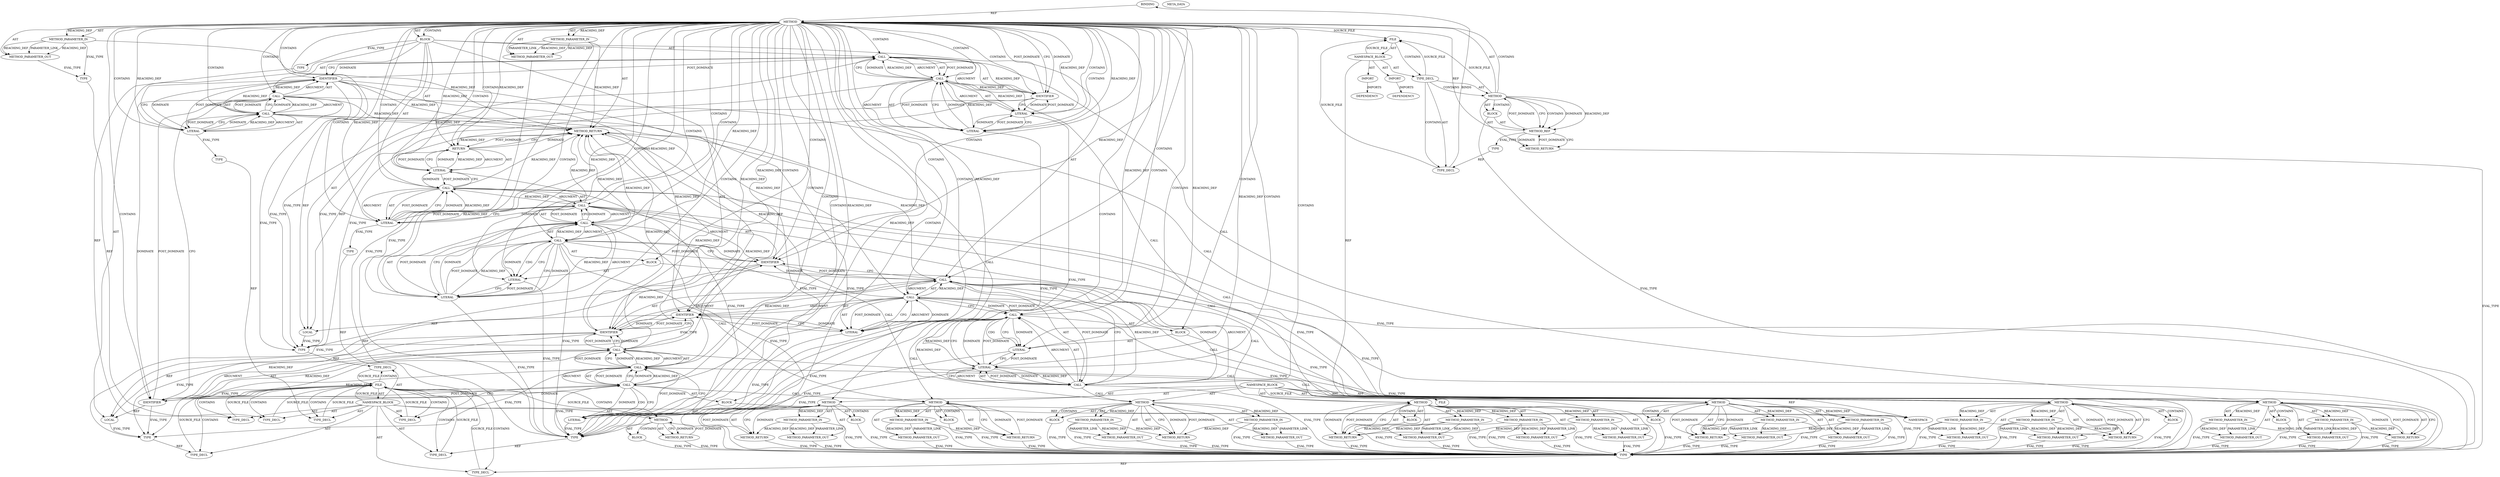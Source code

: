 digraph {
  "21474836480" [label="BINDING" METHOD_FULL_NAME="main" NAME="main" SIGNATURE="int(int,char[]*)"];
  "25769803776" [label="BLOCK" ARGUMENT_INDEX="-1" CODE="{
	const char myLongString[1][25] = {\"This is a long string...\\0\"};
	char str[MAX_SIZE];
	// Often Misused String Management:
	// Buffer overflow with strcpy function
	strncpy(str, myLongString[0], MAX_SIZE - 1);					/* FIX */
	str[MAX_SIZE - 1] = '\\0';
	return 0;
}" COLUMN_NUMBER="1" LINE_NUMBER="19" ORDER="3" TYPE_FULL_NAME="void"];
  "25769803777" [label="BLOCK" ARGUMENT_INDEX="1" CODE="<empty>" COLUMN_NUMBER="11" LINE_NUMBER="21" ORDER="1" TYPE_FULL_NAME="ANY"];
  "25769803778" [label="BLOCK" ARGUMENT_INDEX="1" CODE="<empty>" COLUMN_NUMBER="32" LINE_NUMBER="24" ORDER="1" TYPE_FULL_NAME="ANY"];
  "25769803779" [label="BLOCK" ARGUMENT_INDEX="1" CODE="<empty>" COLUMN_NUMBER="6" LINE_NUMBER="25" ORDER="1" TYPE_FULL_NAME="ANY"];
  "25769803780" [label="BLOCK" ARGUMENT_INDEX="-1" CODE="<empty>" COLUMN_NUMBER="1" LINE_NUMBER="1" ORDER="1" TYPE_FULL_NAME="ANY"];
  "25769803781" [label="BLOCK" ARGUMENT_INDEX="-1" CODE="<empty>" ORDER="1" TYPE_FULL_NAME="ANY"];
  "25769803782" [label="BLOCK" ARGUMENT_INDEX="1" CODE="<empty>" ORDER="1" TYPE_FULL_NAME="ANY"];
  "25769803783" [label="BLOCK" ARGUMENT_INDEX="1" CODE="<empty>" ORDER="1" TYPE_FULL_NAME="ANY"];
  "25769803784" [label="BLOCK" ARGUMENT_INDEX="1" CODE="<empty>" ORDER="1" TYPE_FULL_NAME="ANY"];
  "25769803785" [label="BLOCK" ARGUMENT_INDEX="1" CODE="<empty>" ORDER="1" TYPE_FULL_NAME="ANY"];
  "25769803786" [label="BLOCK" ARGUMENT_INDEX="1" CODE="<empty>" ORDER="1" TYPE_FULL_NAME="ANY"];
  "25769803787" [label="BLOCK" ARGUMENT_INDEX="1" CODE="<empty>" ORDER="1" TYPE_FULL_NAME="ANY"];
  "25769803788" [label="BLOCK" ARGUMENT_INDEX="1" CODE="<empty>" ORDER="1" TYPE_FULL_NAME="ANY"];
  "30064771072" [label="CALL" ARGUMENT_INDEX="2" CODE="myLongString[1][25] = {\"This is a long string...\\0\"}" COLUMN_NUMBER="13" DISPATCH_TYPE="STATIC_DISPATCH" LINE_NUMBER="20" METHOD_FULL_NAME="<operator>.assignment" NAME="<operator>.assignment" ORDER="2" SIGNATURE="" TYPE_FULL_NAME="char[1][25]"];
  "30064771073" [label="CALL" ARGUMENT_INDEX="2" CODE="myLongString[1][25] = {\"This is a long string...\\0\"}" COLUMN_NUMBER="13" DISPATCH_TYPE="STATIC_DISPATCH" LINE_NUMBER="20" METHOD_FULL_NAME="<operator>.alloc" NAME="<operator>.alloc" ORDER="2" SIGNATURE="" TYPE_FULL_NAME="char[1][25]"];
  "30064771074" [label="CALL" ARGUMENT_INDEX="3" CODE="myLongString[1][25] = {\"This is a long string...\\0\"}" COLUMN_NUMBER="13" DISPATCH_TYPE="STATIC_DISPATCH" LINE_NUMBER="20" METHOD_FULL_NAME="<operator>.assignment" NAME="<operator>.assignment" ORDER="3" SIGNATURE="" TYPE_FULL_NAME="char[1][25]"];
  "30064771075" [label="CALL" ARGUMENT_INDEX="2" CODE="{\"This is a long string...\\0\"}" COLUMN_NUMBER="35" DISPATCH_TYPE="STATIC_DISPATCH" LINE_NUMBER="20" METHOD_FULL_NAME="<operator>.arrayInitializer" NAME="<operator>.arrayInitializer" ORDER="2" SIGNATURE="" TYPE_FULL_NAME="ANY"];
  "30064771076" [label="CALL" ARGUMENT_INDEX="2" CODE="str[MAX_SIZE]" COLUMN_NUMBER="7" DISPATCH_TYPE="STATIC_DISPATCH" LINE_NUMBER="21" METHOD_FULL_NAME="<operator>.assignment" NAME="<operator>.assignment" ORDER="5" SIGNATURE="" TYPE_FULL_NAME="char[10]"];
  "30064771077" [label="CALL" ARGUMENT_INDEX="2" CODE="str[MAX_SIZE]" COLUMN_NUMBER="7" DISPATCH_TYPE="STATIC_DISPATCH" LINE_NUMBER="21" METHOD_FULL_NAME="<operator>.alloc" NAME="<operator>.alloc" ORDER="2" SIGNATURE="" TYPE_FULL_NAME="char[10]"];
  "30064771078" [label="CALL" ARGUMENT_INDEX="1" CODE="MAX_SIZE" COLUMN_NUMBER="11" DISPATCH_TYPE="INLINED" LINE_NUMBER="21" METHOD_FULL_NAME="misused_string_fct_@alias-good.c:16:16:MAX_SIZE:0" NAME="MAX_SIZE" ORDER="1" SIGNATURE="" TYPE_FULL_NAME="int"];
  "30064771079" [label="CALL" ARGUMENT_INDEX="-1" CODE="strncpy(str, myLongString[0], MAX_SIZE - 1)" COLUMN_NUMBER="2" DISPATCH_TYPE="STATIC_DISPATCH" LINE_NUMBER="24" METHOD_FULL_NAME="strncpy" NAME="strncpy" ORDER="6" SIGNATURE="" TYPE_FULL_NAME="ANY"];
  "30064771080" [label="CALL" ARGUMENT_INDEX="2" CODE="myLongString[0]" COLUMN_NUMBER="15" DISPATCH_TYPE="STATIC_DISPATCH" LINE_NUMBER="24" METHOD_FULL_NAME="<operator>.indirectIndexAccess" NAME="<operator>.indirectIndexAccess" ORDER="2" SIGNATURE="" TYPE_FULL_NAME="ANY"];
  "30064771081" [label="CALL" ARGUMENT_INDEX="3" CODE="MAX_SIZE - 1" COLUMN_NUMBER="32" DISPATCH_TYPE="STATIC_DISPATCH" LINE_NUMBER="24" METHOD_FULL_NAME="<operator>.subtraction" NAME="<operator>.subtraction" ORDER="3" SIGNATURE="" TYPE_FULL_NAME="ANY"];
  "30064771082" [label="CALL" ARGUMENT_INDEX="1" CODE="MAX_SIZE" COLUMN_NUMBER="32" DISPATCH_TYPE="INLINED" LINE_NUMBER="24" METHOD_FULL_NAME="misused_string_fct_@alias-good.c:16:16:MAX_SIZE:0" NAME="MAX_SIZE" ORDER="1" SIGNATURE="" TYPE_FULL_NAME="int"];
  "30064771083" [label="CALL" ARGUMENT_INDEX="-1" CODE="str[MAX_SIZE - 1] = '\\0'" COLUMN_NUMBER="2" DISPATCH_TYPE="STATIC_DISPATCH" LINE_NUMBER="25" METHOD_FULL_NAME="<operator>.assignment" NAME="<operator>.assignment" ORDER="7" SIGNATURE="" TYPE_FULL_NAME="ANY"];
  "30064771084" [label="CALL" ARGUMENT_INDEX="1" CODE="str[MAX_SIZE - 1]" COLUMN_NUMBER="2" DISPATCH_TYPE="STATIC_DISPATCH" LINE_NUMBER="25" METHOD_FULL_NAME="<operator>.indirectIndexAccess" NAME="<operator>.indirectIndexAccess" ORDER="1" SIGNATURE="" TYPE_FULL_NAME="ANY"];
  "30064771085" [label="CALL" ARGUMENT_INDEX="2" CODE="MAX_SIZE - 1" COLUMN_NUMBER="6" DISPATCH_TYPE="STATIC_DISPATCH" LINE_NUMBER="25" METHOD_FULL_NAME="<operator>.subtraction" NAME="<operator>.subtraction" ORDER="2" SIGNATURE="" TYPE_FULL_NAME="ANY"];
  "30064771086" [label="CALL" ARGUMENT_INDEX="1" CODE="MAX_SIZE" COLUMN_NUMBER="6" DISPATCH_TYPE="INLINED" LINE_NUMBER="25" METHOD_FULL_NAME="misused_string_fct_@alias-good.c:16:16:MAX_SIZE:0" NAME="MAX_SIZE" ORDER="1" SIGNATURE="" TYPE_FULL_NAME="int"];
  "51539607552" [label="DEPENDENCY" DEPENDENCY_GROUP_ID="stdlib.h" NAME="stdlib.h" VERSION="include"];
  "51539607553" [label="DEPENDENCY" DEPENDENCY_GROUP_ID="string.h" NAME="string.h" VERSION="include"];
  "60129542144" [label="FILE" CODE="<empty>" CONTENT="<empty>" NAME="misused_string_fct_@alias-good.c" ORDER="0"];
  "60129542145" [label="FILE" CODE="<empty>" CONTENT="<empty>" NAME="<includes>" ORDER="1"];
  "60129542146" [label="FILE" CODE="<empty>" CONTENT="<empty>" NAME="<unknown>" ORDER="0"];
  "68719476736" [label="IDENTIFIER" ARGUMENT_INDEX="1" CODE="myLongString" COLUMN_NUMBER="13" LINE_NUMBER="20" NAME="myLongString" ORDER="1" TYPE_FULL_NAME="char[1][25]"];
  "68719476737" [label="IDENTIFIER" ARGUMENT_INDEX="1" CODE="myLongString" COLUMN_NUMBER="13" LINE_NUMBER="20" NAME="myLongString" ORDER="1" TYPE_FULL_NAME="char[1][25]"];
  "68719476738" [label="IDENTIFIER" ARGUMENT_INDEX="1" CODE="str" COLUMN_NUMBER="7" LINE_NUMBER="21" NAME="str" ORDER="1" TYPE_FULL_NAME="char[10]"];
  "68719476739" [label="IDENTIFIER" ARGUMENT_INDEX="1" CODE="str" COLUMN_NUMBER="10" LINE_NUMBER="24" NAME="str" ORDER="1" TYPE_FULL_NAME="char[10]"];
  "68719476740" [label="IDENTIFIER" ARGUMENT_INDEX="1" CODE="myLongString" COLUMN_NUMBER="15" LINE_NUMBER="24" NAME="myLongString" ORDER="1" TYPE_FULL_NAME="char[1][25]"];
  "68719476741" [label="IDENTIFIER" ARGUMENT_INDEX="1" CODE="str" COLUMN_NUMBER="2" LINE_NUMBER="25" NAME="str" ORDER="1" TYPE_FULL_NAME="char[10]"];
  "73014444032" [label="IMPORT" CODE="#include <stdlib.h>" COLUMN_NUMBER="1" IMPORTED_AS="stdlib.h" IMPORTED_ENTITY="stdlib.h" LINE_NUMBER="13" ORDER="1"];
  "73014444033" [label="IMPORT" CODE="#include <string.h>" COLUMN_NUMBER="1" IMPORTED_AS="string.h" IMPORTED_ENTITY="string.h" LINE_NUMBER="14" ORDER="2"];
  "90194313216" [label="LITERAL" ARGUMENT_INDEX="1" CODE="1" COLUMN_NUMBER="26" LINE_NUMBER="20" ORDER="1" TYPE_FULL_NAME="int"];
  "90194313217" [label="LITERAL" ARGUMENT_INDEX="2" CODE="25" COLUMN_NUMBER="29" LINE_NUMBER="20" ORDER="2" TYPE_FULL_NAME="int"];
  "90194313218" [label="LITERAL" ARGUMENT_INDEX="1" CODE="\"This is a long string...\\0\"" COLUMN_NUMBER="36" LINE_NUMBER="20" ORDER="1" TYPE_FULL_NAME="char*"];
  "90194313219" [label="LITERAL" ARGUMENT_INDEX="1" CODE="10" COLUMN_NUMBER="11" LINE_NUMBER="21" ORDER="1" TYPE_FULL_NAME="int"];
  "90194313220" [label="LITERAL" ARGUMENT_INDEX="2" CODE="0" COLUMN_NUMBER="28" LINE_NUMBER="24" ORDER="2" TYPE_FULL_NAME="int"];
  "90194313221" [label="LITERAL" ARGUMENT_INDEX="1" CODE="10" COLUMN_NUMBER="32" LINE_NUMBER="24" ORDER="1" TYPE_FULL_NAME="int"];
  "90194313222" [label="LITERAL" ARGUMENT_INDEX="2" CODE="1" COLUMN_NUMBER="43" LINE_NUMBER="24" ORDER="2" TYPE_FULL_NAME="int"];
  "90194313223" [label="LITERAL" ARGUMENT_INDEX="1" CODE="10" COLUMN_NUMBER="6" LINE_NUMBER="25" ORDER="1" TYPE_FULL_NAME="int"];
  "90194313224" [label="LITERAL" ARGUMENT_INDEX="2" CODE="1" COLUMN_NUMBER="17" LINE_NUMBER="25" ORDER="2" TYPE_FULL_NAME="int"];
  "90194313225" [label="LITERAL" ARGUMENT_INDEX="2" CODE="'\\0'" COLUMN_NUMBER="22" LINE_NUMBER="25" ORDER="2" TYPE_FULL_NAME="char"];
  "90194313226" [label="LITERAL" ARGUMENT_INDEX="-1" CODE="0" COLUMN_NUMBER="9" LINE_NUMBER="26" ORDER="1" TYPE_FULL_NAME="int"];
  "94489280512" [label="LOCAL" CODE="const char myLongString[1][25]" COLUMN_NUMBER="13" GENERIC_SIGNATURE="<empty>" LINE_NUMBER="20" NAME="myLongString" ORDER="1" TYPE_FULL_NAME="char[1][25]"];
  "94489280513" [label="LOCAL" CODE="char str[MAX_SIZE]" COLUMN_NUMBER="7" GENERIC_SIGNATURE="<empty>" LINE_NUMBER="21" NAME="str" ORDER="4" TYPE_FULL_NAME="char[10]"];
  "107374182400" [label="META_DATA" LANGUAGE="NEWC" OVERLAYS="base;controlflow;typerel;callgraph;dataflowOss" ROOT="/tmp/tmp.FRjL4IQMMa" VERSION="0.1"];
  "111669149696" [label="METHOD" AST_PARENT_FULL_NAME="misused_string_fct_@alias-good.c:<global>" AST_PARENT_TYPE="TYPE_DECL" CODE="int main(int argc, char *argv[])
{
	const char myLongString[1][25] = {\"This is a long string...\\0\"};
	char str[MAX_SIZE];
	// Often Misused String Management:
	// Buffer overflow with strcpy function
	strncpy(str, myLongString[0], MAX_SIZE - 1);					/* FIX */
	str[MAX_SIZE - 1] = '\\0';
	return 0;
}" COLUMN_NUMBER="1" COLUMN_NUMBER_END="10" FILENAME="misused_string_fct_@alias-good.c" FULL_NAME="main" GENERIC_SIGNATURE="<empty>" IS_EXTERNAL="false" LINE_NUMBER="18" LINE_NUMBER_END="27" NAME="main" ORDER="1" SIGNATURE="int(int,char[]*)"];
  "111669149697" [label="METHOD" AST_PARENT_FULL_NAME="misused_string_fct_@alias-good.c:<global>" AST_PARENT_TYPE="TYPE_DECL" CODE="<global>" COLUMN_NUMBER="1" COLUMN_NUMBER_END="10" FILENAME="misused_string_fct_@alias-good.c" FULL_NAME="misused_string_fct_@alias-good.c:<global>" GENERIC_SIGNATURE="<empty>" IS_EXTERNAL="false" LINE_NUMBER="1" LINE_NUMBER_END="27" NAME="<global>" ORDER="1" SIGNATURE=""];
  "111669149698" [label="METHOD" AST_PARENT_FULL_NAME="<includes>:<global>" AST_PARENT_TYPE="NAMESPACE_BLOCK" CODE="<global>" FILENAME="<includes>" FULL_NAME="<includes>:<global>" GENERIC_SIGNATURE="<empty>" IS_EXTERNAL="false" LINE_NUMBER="1" NAME="<global>" ORDER="1" SIGNATURE=""];
  "111669149699" [label="METHOD" AST_PARENT_FULL_NAME="<global>" AST_PARENT_TYPE="NAMESPACE_BLOCK" CODE="<empty>" FILENAME="<empty>" FULL_NAME="<operator>.assignment" GENERIC_SIGNATURE="<empty>" IS_EXTERNAL="true" NAME="<operator>.assignment" ORDER="0" SIGNATURE=""];
  "111669149700" [label="METHOD" AST_PARENT_FULL_NAME="<global>" AST_PARENT_TYPE="NAMESPACE_BLOCK" CODE="<empty>" FILENAME="<empty>" FULL_NAME="<operator>.alloc" GENERIC_SIGNATURE="<empty>" IS_EXTERNAL="true" NAME="<operator>.alloc" ORDER="0" SIGNATURE=""];
  "111669149701" [label="METHOD" AST_PARENT_FULL_NAME="<global>" AST_PARENT_TYPE="NAMESPACE_BLOCK" CODE="<empty>" FILENAME="<empty>" FULL_NAME="<operator>.arrayInitializer" GENERIC_SIGNATURE="<empty>" IS_EXTERNAL="true" NAME="<operator>.arrayInitializer" ORDER="0" SIGNATURE=""];
  "111669149702" [label="METHOD" AST_PARENT_FULL_NAME="<global>" AST_PARENT_TYPE="NAMESPACE_BLOCK" CODE="<empty>" FILENAME="misused_string_fct_@alias-good.c" FULL_NAME="misused_string_fct_@alias-good.c:16:16:MAX_SIZE:0" GENERIC_SIGNATURE="<empty>" IS_EXTERNAL="true" LINE_NUMBER="16" LINE_NUMBER_END="16" NAME="MAX_SIZE" ORDER="0" SIGNATURE=""];
  "111669149703" [label="METHOD" AST_PARENT_FULL_NAME="<global>" AST_PARENT_TYPE="NAMESPACE_BLOCK" CODE="<empty>" FILENAME="<empty>" FULL_NAME="strncpy" GENERIC_SIGNATURE="<empty>" IS_EXTERNAL="true" NAME="strncpy" ORDER="0" SIGNATURE=""];
  "111669149704" [label="METHOD" AST_PARENT_FULL_NAME="<global>" AST_PARENT_TYPE="NAMESPACE_BLOCK" CODE="<empty>" FILENAME="<empty>" FULL_NAME="<operator>.indirectIndexAccess" GENERIC_SIGNATURE="<empty>" IS_EXTERNAL="true" NAME="<operator>.indirectIndexAccess" ORDER="0" SIGNATURE=""];
  "111669149705" [label="METHOD" AST_PARENT_FULL_NAME="<global>" AST_PARENT_TYPE="NAMESPACE_BLOCK" CODE="<empty>" FILENAME="<empty>" FULL_NAME="<operator>.subtraction" GENERIC_SIGNATURE="<empty>" IS_EXTERNAL="true" NAME="<operator>.subtraction" ORDER="0" SIGNATURE=""];
  "115964116992" [label="METHOD_PARAMETER_IN" CODE="int argc" COLUMN_NUMBER="10" EVALUATION_STRATEGY="BY_VALUE" INDEX="1" IS_VARIADIC="false" LINE_NUMBER="18" NAME="argc" ORDER="1" TYPE_FULL_NAME="int"];
  "115964116993" [label="METHOD_PARAMETER_IN" CODE="char *argv[]" COLUMN_NUMBER="20" EVALUATION_STRATEGY="BY_VALUE" INDEX="2" IS_VARIADIC="false" LINE_NUMBER="18" NAME="argv" ORDER="2" TYPE_FULL_NAME="char[]*"];
  "115964116994" [label="METHOD_PARAMETER_IN" CODE="p1" EVALUATION_STRATEGY="BY_VALUE" INDEX="1" IS_VARIADIC="false" NAME="p1" ORDER="1" TYPE_FULL_NAME="ANY"];
  "115964116995" [label="METHOD_PARAMETER_IN" CODE="p2" EVALUATION_STRATEGY="BY_VALUE" INDEX="2" IS_VARIADIC="false" NAME="p2" ORDER="2" TYPE_FULL_NAME="ANY"];
  "115964116996" [label="METHOD_PARAMETER_IN" CODE="p1" EVALUATION_STRATEGY="BY_VALUE" INDEX="1" IS_VARIADIC="false" NAME="p1" ORDER="1" TYPE_FULL_NAME="ANY"];
  "115964116997" [label="METHOD_PARAMETER_IN" CODE="p2" EVALUATION_STRATEGY="BY_VALUE" INDEX="2" IS_VARIADIC="false" NAME="p2" ORDER="2" TYPE_FULL_NAME="ANY"];
  "115964116998" [label="METHOD_PARAMETER_IN" CODE="p1" EVALUATION_STRATEGY="BY_VALUE" INDEX="1" IS_VARIADIC="false" NAME="p1" ORDER="1" TYPE_FULL_NAME="ANY"];
  "115964116999" [label="METHOD_PARAMETER_IN" CODE="p0" EVALUATION_STRATEGY="BY_VALUE" INDEX="0" IS_VARIADIC="false" NAME="p0" ORDER="0" TYPE_FULL_NAME="ANY"];
  "115964117000" [label="METHOD_PARAMETER_IN" CODE="p1" EVALUATION_STRATEGY="BY_VALUE" INDEX="1" IS_VARIADIC="false" NAME="p1" ORDER="1" TYPE_FULL_NAME="ANY"];
  "115964117001" [label="METHOD_PARAMETER_IN" CODE="p2" EVALUATION_STRATEGY="BY_VALUE" INDEX="2" IS_VARIADIC="false" NAME="p2" ORDER="2" TYPE_FULL_NAME="ANY"];
  "115964117002" [label="METHOD_PARAMETER_IN" CODE="p3" EVALUATION_STRATEGY="BY_VALUE" INDEX="3" IS_VARIADIC="false" NAME="p3" ORDER="3" TYPE_FULL_NAME="ANY"];
  "115964117003" [label="METHOD_PARAMETER_IN" CODE="p1" EVALUATION_STRATEGY="BY_VALUE" INDEX="1" IS_VARIADIC="false" NAME="p1" ORDER="1" TYPE_FULL_NAME="ANY"];
  "115964117004" [label="METHOD_PARAMETER_IN" CODE="p2" EVALUATION_STRATEGY="BY_VALUE" INDEX="2" IS_VARIADIC="false" NAME="p2" ORDER="2" TYPE_FULL_NAME="ANY"];
  "115964117005" [label="METHOD_PARAMETER_IN" CODE="p1" EVALUATION_STRATEGY="BY_VALUE" INDEX="1" IS_VARIADIC="false" NAME="p1" ORDER="1" TYPE_FULL_NAME="ANY"];
  "115964117006" [label="METHOD_PARAMETER_IN" CODE="p2" EVALUATION_STRATEGY="BY_VALUE" INDEX="2" IS_VARIADIC="false" NAME="p2" ORDER="2" TYPE_FULL_NAME="ANY"];
  "120259084288" [label="METHOD_PARAMETER_OUT" CODE="int argc" COLUMN_NUMBER="10" EVALUATION_STRATEGY="BY_VALUE" INDEX="1" IS_VARIADIC="false" LINE_NUMBER="18" NAME="argc" ORDER="1" TYPE_FULL_NAME="int"];
  "120259084289" [label="METHOD_PARAMETER_OUT" CODE="char *argv[]" COLUMN_NUMBER="20" EVALUATION_STRATEGY="BY_VALUE" INDEX="2" IS_VARIADIC="false" LINE_NUMBER="18" NAME="argv" ORDER="2" TYPE_FULL_NAME="char[]*"];
  "120259084290" [label="METHOD_PARAMETER_OUT" CODE="p1" EVALUATION_STRATEGY="BY_VALUE" INDEX="1" IS_VARIADIC="false" NAME="p1" ORDER="1" TYPE_FULL_NAME="ANY"];
  "120259084291" [label="METHOD_PARAMETER_OUT" CODE="p2" EVALUATION_STRATEGY="BY_VALUE" INDEX="2" IS_VARIADIC="false" NAME="p2" ORDER="2" TYPE_FULL_NAME="ANY"];
  "120259084292" [label="METHOD_PARAMETER_OUT" CODE="p1" EVALUATION_STRATEGY="BY_VALUE" INDEX="1" IS_VARIADIC="false" NAME="p1" ORDER="1" TYPE_FULL_NAME="ANY"];
  "120259084293" [label="METHOD_PARAMETER_OUT" CODE="p2" EVALUATION_STRATEGY="BY_VALUE" INDEX="2" IS_VARIADIC="false" NAME="p2" ORDER="2" TYPE_FULL_NAME="ANY"];
  "120259084294" [label="METHOD_PARAMETER_OUT" CODE="p1" EVALUATION_STRATEGY="BY_VALUE" INDEX="1" IS_VARIADIC="false" NAME="p1" ORDER="1" TYPE_FULL_NAME="ANY"];
  "120259084295" [label="METHOD_PARAMETER_OUT" CODE="p0" EVALUATION_STRATEGY="BY_VALUE" INDEX="0" IS_VARIADIC="false" NAME="p0" ORDER="0" TYPE_FULL_NAME="ANY"];
  "120259084296" [label="METHOD_PARAMETER_OUT" CODE="p1" EVALUATION_STRATEGY="BY_VALUE" INDEX="1" IS_VARIADIC="false" NAME="p1" ORDER="1" TYPE_FULL_NAME="ANY"];
  "120259084297" [label="METHOD_PARAMETER_OUT" CODE="p2" EVALUATION_STRATEGY="BY_VALUE" INDEX="2" IS_VARIADIC="false" NAME="p2" ORDER="2" TYPE_FULL_NAME="ANY"];
  "120259084298" [label="METHOD_PARAMETER_OUT" CODE="p3" EVALUATION_STRATEGY="BY_VALUE" INDEX="3" IS_VARIADIC="false" NAME="p3" ORDER="3" TYPE_FULL_NAME="ANY"];
  "120259084299" [label="METHOD_PARAMETER_OUT" CODE="p1" EVALUATION_STRATEGY="BY_VALUE" INDEX="1" IS_VARIADIC="false" NAME="p1" ORDER="1" TYPE_FULL_NAME="ANY"];
  "120259084300" [label="METHOD_PARAMETER_OUT" CODE="p2" EVALUATION_STRATEGY="BY_VALUE" INDEX="2" IS_VARIADIC="false" NAME="p2" ORDER="2" TYPE_FULL_NAME="ANY"];
  "120259084301" [label="METHOD_PARAMETER_OUT" CODE="p1" EVALUATION_STRATEGY="BY_VALUE" INDEX="1" IS_VARIADIC="false" NAME="p1" ORDER="1" TYPE_FULL_NAME="ANY"];
  "120259084302" [label="METHOD_PARAMETER_OUT" CODE="p2" EVALUATION_STRATEGY="BY_VALUE" INDEX="2" IS_VARIADIC="false" NAME="p2" ORDER="2" TYPE_FULL_NAME="ANY"];
  "124554051584" [label="METHOD_REF" ARGUMENT_INDEX="1" CODE="main" COLUMN_NUMBER="1" LINE_NUMBER="18" METHOD_FULL_NAME="main" ORDER="1" TYPE_FULL_NAME="main"];
  "128849018880" [label="METHOD_RETURN" CODE="RET" COLUMN_NUMBER="1" EVALUATION_STRATEGY="BY_VALUE" LINE_NUMBER="18" ORDER="4" TYPE_FULL_NAME="int"];
  "128849018881" [label="METHOD_RETURN" CODE="RET" COLUMN_NUMBER="1" EVALUATION_STRATEGY="BY_VALUE" LINE_NUMBER="1" ORDER="2" TYPE_FULL_NAME="ANY"];
  "128849018882" [label="METHOD_RETURN" CODE="RET" EVALUATION_STRATEGY="BY_VALUE" LINE_NUMBER="1" ORDER="2" TYPE_FULL_NAME="ANY"];
  "128849018883" [label="METHOD_RETURN" CODE="RET" EVALUATION_STRATEGY="BY_VALUE" ORDER="2" TYPE_FULL_NAME="ANY"];
  "128849018884" [label="METHOD_RETURN" CODE="RET" EVALUATION_STRATEGY="BY_VALUE" ORDER="2" TYPE_FULL_NAME="ANY"];
  "128849018885" [label="METHOD_RETURN" CODE="RET" EVALUATION_STRATEGY="BY_VALUE" ORDER="2" TYPE_FULL_NAME="ANY"];
  "128849018886" [label="METHOD_RETURN" CODE="RET" EVALUATION_STRATEGY="BY_VALUE" ORDER="2" TYPE_FULL_NAME="ANY"];
  "128849018887" [label="METHOD_RETURN" CODE="RET" EVALUATION_STRATEGY="BY_VALUE" ORDER="2" TYPE_FULL_NAME="ANY"];
  "128849018888" [label="METHOD_RETURN" CODE="RET" EVALUATION_STRATEGY="BY_VALUE" ORDER="2" TYPE_FULL_NAME="ANY"];
  "128849018889" [label="METHOD_RETURN" CODE="RET" EVALUATION_STRATEGY="BY_VALUE" ORDER="2" TYPE_FULL_NAME="ANY"];
  "137438953472" [label="NAMESPACE" CODE="<empty>" NAME="<global>" ORDER="-1"];
  "141733920768" [label="NAMESPACE_BLOCK" CODE="<empty>" FILENAME="<unknown>" FULL_NAME="<global>" NAME="<global>" ORDER="1"];
  "141733920769" [label="NAMESPACE_BLOCK" CODE="<empty>" FILENAME="misused_string_fct_@alias-good.c" FULL_NAME="misused_string_fct_@alias-good.c:<global>" NAME="<global>" ORDER="1"];
  "141733920770" [label="NAMESPACE_BLOCK" CODE="<empty>" FILENAME="<includes>" FULL_NAME="<includes>:<global>" NAME="<global>" ORDER="1"];
  "146028888064" [label="RETURN" ARGUMENT_INDEX="-1" CODE="return 0;" COLUMN_NUMBER="2" LINE_NUMBER="26" ORDER="8"];
  "163208757248" [label="TYPE" FULL_NAME="ANY" NAME="ANY" TYPE_DECL_FULL_NAME="ANY"];
  "163208757249" [label="TYPE" FULL_NAME="char" NAME="char" TYPE_DECL_FULL_NAME="char"];
  "163208757250" [label="TYPE" FULL_NAME="char*" NAME="char*" TYPE_DECL_FULL_NAME="char*"];
  "163208757251" [label="TYPE" FULL_NAME="char[10]" NAME="char[10]" TYPE_DECL_FULL_NAME="char[10]"];
  "163208757252" [label="TYPE" FULL_NAME="char[1][25]" NAME="char[1][25]" TYPE_DECL_FULL_NAME="char[1][25]"];
  "163208757253" [label="TYPE" FULL_NAME="char[]*" NAME="char[]*" TYPE_DECL_FULL_NAME="char[]*"];
  "163208757254" [label="TYPE" FULL_NAME="int" NAME="int" TYPE_DECL_FULL_NAME="int"];
  "163208757255" [label="TYPE" FULL_NAME="main" NAME="main" TYPE_DECL_FULL_NAME="main"];
  "163208757256" [label="TYPE" FULL_NAME="void" NAME="void" TYPE_DECL_FULL_NAME="void"];
  "171798691840" [label="TYPE_DECL" AST_PARENT_FULL_NAME="misused_string_fct_@alias-good.c:<global>" AST_PARENT_TYPE="TYPE_DECL" CODE="main" COLUMN_NUMBER="1" FILENAME="misused_string_fct_@alias-good.c" FULL_NAME="main" GENERIC_SIGNATURE="<empty>" IS_EXTERNAL="false" LINE_NUMBER="18" NAME="main" ORDER="1"];
  "171798691841" [label="TYPE_DECL" AST_PARENT_FULL_NAME="misused_string_fct_@alias-good.c:<global>" AST_PARENT_TYPE="NAMESPACE_BLOCK" CODE="<global>" COLUMN_NUMBER="1" FILENAME="misused_string_fct_@alias-good.c" FULL_NAME="misused_string_fct_@alias-good.c:<global>" GENERIC_SIGNATURE="<empty>" IS_EXTERNAL="false" LINE_NUMBER="1" NAME="<global>" ORDER="3"];
  "171798691842" [label="TYPE_DECL" AST_PARENT_FULL_NAME="<includes>:<global>" AST_PARENT_TYPE="NAMESPACE_BLOCK" CODE="ANY" FILENAME="<includes>" FULL_NAME="ANY" GENERIC_SIGNATURE="<empty>" IS_EXTERNAL="true" NAME="ANY" ORDER="-1"];
  "171798691843" [label="TYPE_DECL" AST_PARENT_FULL_NAME="<includes>:<global>" AST_PARENT_TYPE="NAMESPACE_BLOCK" CODE="char" FILENAME="<includes>" FULL_NAME="char" GENERIC_SIGNATURE="<empty>" IS_EXTERNAL="true" NAME="char" ORDER="-1"];
  "171798691844" [label="TYPE_DECL" AST_PARENT_FULL_NAME="<includes>:<global>" AST_PARENT_TYPE="NAMESPACE_BLOCK" CODE="char*" FILENAME="<includes>" FULL_NAME="char*" GENERIC_SIGNATURE="<empty>" IS_EXTERNAL="true" NAME="char*" ORDER="-1"];
  "171798691845" [label="TYPE_DECL" AST_PARENT_FULL_NAME="<includes>:<global>" AST_PARENT_TYPE="NAMESPACE_BLOCK" CODE="char[10]" FILENAME="<includes>" FULL_NAME="char[10]" GENERIC_SIGNATURE="<empty>" IS_EXTERNAL="true" NAME="char[10]" ORDER="-1"];
  "171798691846" [label="TYPE_DECL" AST_PARENT_FULL_NAME="<includes>:<global>" AST_PARENT_TYPE="NAMESPACE_BLOCK" CODE="char[1][25]" FILENAME="<includes>" FULL_NAME="char[1][25]" GENERIC_SIGNATURE="<empty>" IS_EXTERNAL="true" NAME="char[1][25]" ORDER="-1"];
  "171798691847" [label="TYPE_DECL" AST_PARENT_FULL_NAME="<includes>:<global>" AST_PARENT_TYPE="NAMESPACE_BLOCK" CODE="char[]*" FILENAME="<includes>" FULL_NAME="char[]*" GENERIC_SIGNATURE="<empty>" IS_EXTERNAL="true" NAME="char[]*" ORDER="-1"];
  "171798691848" [label="TYPE_DECL" AST_PARENT_FULL_NAME="<includes>:<global>" AST_PARENT_TYPE="NAMESPACE_BLOCK" CODE="int" FILENAME="<includes>" FULL_NAME="int" GENERIC_SIGNATURE="<empty>" IS_EXTERNAL="true" NAME="int" ORDER="-1"];
  "171798691849" [label="TYPE_DECL" AST_PARENT_FULL_NAME="<includes>:<global>" AST_PARENT_TYPE="NAMESPACE_BLOCK" CODE="void" FILENAME="<includes>" FULL_NAME="void" GENERIC_SIGNATURE="<empty>" IS_EXTERNAL="true" NAME="void" ORDER="-1"];
  "21474836480" -> "111669149696" [label="REF" ];
  "25769803776" -> "94489280512" [label="AST" ];
  "25769803776" -> "30064771072" [label="AST" ];
  "25769803776" -> "30064771074" [label="AST" ];
  "25769803776" -> "94489280513" [label="AST" ];
  "25769803776" -> "30064771076" [label="AST" ];
  "25769803776" -> "30064771079" [label="AST" ];
  "25769803776" -> "30064771083" [label="AST" ];
  "25769803776" -> "146028888064" [label="AST" ];
  "25769803776" -> "163208757256" [label="EVAL_TYPE" ];
  "25769803777" -> "90194313219" [label="AST" ];
  "25769803777" -> "163208757248" [label="EVAL_TYPE" ];
  "25769803778" -> "90194313221" [label="AST" ];
  "25769803778" -> "163208757248" [label="EVAL_TYPE" ];
  "25769803779" -> "90194313223" [label="AST" ];
  "25769803779" -> "163208757248" [label="EVAL_TYPE" ];
  "25769803780" -> "124554051584" [label="AST" ];
  "25769803780" -> "163208757248" [label="EVAL_TYPE" ];
  "25769803781" -> "163208757248" [label="EVAL_TYPE" ];
  "25769803782" -> "163208757248" [label="EVAL_TYPE" ];
  "25769803783" -> "163208757248" [label="EVAL_TYPE" ];
  "25769803784" -> "163208757248" [label="EVAL_TYPE" ];
  "25769803785" -> "163208757248" [label="EVAL_TYPE" ];
  "25769803786" -> "163208757248" [label="EVAL_TYPE" ];
  "25769803787" -> "163208757248" [label="EVAL_TYPE" ];
  "25769803788" -> "163208757248" [label="EVAL_TYPE" ];
  "30064771072" -> "68719476736" [label="ARGUMENT" ];
  "30064771072" -> "30064771073" [label="ARGUMENT" ];
  "30064771072" -> "68719476736" [label="AST" ];
  "30064771072" -> "30064771073" [label="AST" ];
  "30064771072" -> "111669149699" [label="CALL" ];
  "30064771072" -> "68719476737" [label="CFG" ];
  "30064771072" -> "68719476737" [label="DOMINATE" ];
  "30064771072" -> "163208757252" [label="EVAL_TYPE" ];
  "30064771072" -> "30064771073" [label="POST_DOMINATE" ];
  "30064771073" -> "90194313216" [label="ARGUMENT" ];
  "30064771073" -> "90194313217" [label="ARGUMENT" ];
  "30064771073" -> "90194313216" [label="AST" ];
  "30064771073" -> "90194313217" [label="AST" ];
  "30064771073" -> "111669149700" [label="CALL" ];
  "30064771073" -> "30064771072" [label="CFG" ];
  "30064771073" -> "30064771072" [label="DOMINATE" ];
  "30064771073" -> "163208757252" [label="EVAL_TYPE" ];
  "30064771073" -> "90194313217" [label="POST_DOMINATE" ];
  "30064771073" -> "68719476736" [label="REACHING_DEF" property="myLongString[1][25] = {\"This is a long string...\\0\"}"];
  "30064771073" -> "30064771072" [label="REACHING_DEF" property="myLongString[1][25] = {\"This is a long string...\\0\"}"];
  "30064771074" -> "68719476737" [label="ARGUMENT" ];
  "30064771074" -> "30064771075" [label="ARGUMENT" ];
  "30064771074" -> "68719476737" [label="AST" ];
  "30064771074" -> "30064771075" [label="AST" ];
  "30064771074" -> "111669149699" [label="CALL" ];
  "30064771074" -> "68719476738" [label="CFG" ];
  "30064771074" -> "68719476738" [label="DOMINATE" ];
  "30064771074" -> "163208757252" [label="EVAL_TYPE" ];
  "30064771074" -> "30064771075" [label="POST_DOMINATE" ];
  "30064771074" -> "128849018880" [label="REACHING_DEF" property="myLongString[1][25] = {\"This is a long string...\\0\"}"];
  "30064771075" -> "90194313218" [label="ARGUMENT" ];
  "30064771075" -> "90194313218" [label="AST" ];
  "30064771075" -> "111669149701" [label="CALL" ];
  "30064771075" -> "30064771074" [label="CFG" ];
  "30064771075" -> "30064771074" [label="DOMINATE" ];
  "30064771075" -> "163208757248" [label="EVAL_TYPE" ];
  "30064771075" -> "90194313218" [label="POST_DOMINATE" ];
  "30064771075" -> "68719476737" [label="REACHING_DEF" property="{\"This is a long string...\\0\"}"];
  "30064771075" -> "30064771074" [label="REACHING_DEF" property="{\"This is a long string...\\0\"}"];
  "30064771075" -> "128849018880" [label="REACHING_DEF" property="{\"This is a long string...\\0\"}"];
  "30064771076" -> "68719476738" [label="ARGUMENT" ];
  "30064771076" -> "30064771077" [label="ARGUMENT" ];
  "30064771076" -> "68719476738" [label="AST" ];
  "30064771076" -> "30064771077" [label="AST" ];
  "30064771076" -> "111669149699" [label="CALL" ];
  "30064771076" -> "68719476739" [label="CFG" ];
  "30064771076" -> "68719476739" [label="DOMINATE" ];
  "30064771076" -> "163208757251" [label="EVAL_TYPE" ];
  "30064771076" -> "30064771077" [label="POST_DOMINATE" ];
  "30064771076" -> "128849018880" [label="REACHING_DEF" property="str[MAX_SIZE]"];
  "30064771077" -> "30064771078" [label="ARGUMENT" ];
  "30064771077" -> "30064771078" [label="AST" ];
  "30064771077" -> "111669149700" [label="CALL" ];
  "30064771077" -> "30064771076" [label="CFG" ];
  "30064771077" -> "30064771076" [label="DOMINATE" ];
  "30064771077" -> "163208757251" [label="EVAL_TYPE" ];
  "30064771077" -> "30064771078" [label="POST_DOMINATE" ];
  "30064771077" -> "90194313219" [label="POST_DOMINATE" ];
  "30064771077" -> "68719476738" [label="REACHING_DEF" property="str[MAX_SIZE]"];
  "30064771077" -> "30064771076" [label="REACHING_DEF" property="str[MAX_SIZE]"];
  "30064771077" -> "128849018880" [label="REACHING_DEF" property="str[MAX_SIZE]"];
  "30064771078" -> "25769803777" [label="AST" ];
  "30064771078" -> "111669149702" [label="CALL" ];
  "30064771078" -> "90194313219" [label="CDG" ];
  "30064771078" -> "90194313219" [label="CFG" ];
  "30064771078" -> "30064771077" [label="CFG" ];
  "30064771078" -> "30064771077" [label="DOMINATE" ];
  "30064771078" -> "90194313219" [label="DOMINATE" ];
  "30064771078" -> "163208757254" [label="EVAL_TYPE" ];
  "30064771078" -> "68719476738" [label="POST_DOMINATE" ];
  "30064771078" -> "30064771077" [label="REACHING_DEF" property="MAX_SIZE"];
  "30064771079" -> "68719476739" [label="ARGUMENT" ];
  "30064771079" -> "30064771080" [label="ARGUMENT" ];
  "30064771079" -> "30064771081" [label="ARGUMENT" ];
  "30064771079" -> "68719476739" [label="AST" ];
  "30064771079" -> "30064771080" [label="AST" ];
  "30064771079" -> "30064771081" [label="AST" ];
  "30064771079" -> "111669149703" [label="CALL" ];
  "30064771079" -> "68719476741" [label="CFG" ];
  "30064771079" -> "68719476741" [label="DOMINATE" ];
  "30064771079" -> "163208757248" [label="EVAL_TYPE" ];
  "30064771079" -> "30064771081" [label="POST_DOMINATE" ];
  "30064771079" -> "128849018880" [label="REACHING_DEF" property="strncpy(str, myLongString[0], MAX_SIZE - 1)"];
  "30064771080" -> "68719476740" [label="ARGUMENT" ];
  "30064771080" -> "90194313220" [label="ARGUMENT" ];
  "30064771080" -> "68719476740" [label="AST" ];
  "30064771080" -> "90194313220" [label="AST" ];
  "30064771080" -> "111669149704" [label="CALL" ];
  "30064771080" -> "30064771082" [label="CFG" ];
  "30064771080" -> "30064771082" [label="DOMINATE" ];
  "30064771080" -> "163208757248" [label="EVAL_TYPE" ];
  "30064771080" -> "90194313220" [label="POST_DOMINATE" ];
  "30064771080" -> "30064771079" [label="REACHING_DEF" property="myLongString[0]"];
  "30064771080" -> "128849018880" [label="REACHING_DEF" property="myLongString[0]"];
  "30064771081" -> "30064771082" [label="ARGUMENT" ];
  "30064771081" -> "90194313222" [label="ARGUMENT" ];
  "30064771081" -> "30064771082" [label="AST" ];
  "30064771081" -> "90194313222" [label="AST" ];
  "30064771081" -> "111669149705" [label="CALL" ];
  "30064771081" -> "30064771079" [label="CFG" ];
  "30064771081" -> "30064771079" [label="DOMINATE" ];
  "30064771081" -> "163208757248" [label="EVAL_TYPE" ];
  "30064771081" -> "90194313222" [label="POST_DOMINATE" ];
  "30064771081" -> "30064771079" [label="REACHING_DEF" property="MAX_SIZE - 1"];
  "30064771082" -> "25769803778" [label="AST" ];
  "30064771082" -> "111669149702" [label="CALL" ];
  "30064771082" -> "90194313221" [label="CDG" ];
  "30064771082" -> "90194313221" [label="CFG" ];
  "30064771082" -> "90194313222" [label="CFG" ];
  "30064771082" -> "90194313222" [label="DOMINATE" ];
  "30064771082" -> "90194313221" [label="DOMINATE" ];
  "30064771082" -> "163208757254" [label="EVAL_TYPE" ];
  "30064771082" -> "30064771080" [label="POST_DOMINATE" ];
  "30064771082" -> "30064771081" [label="REACHING_DEF" property="MAX_SIZE"];
  "30064771083" -> "30064771084" [label="ARGUMENT" ];
  "30064771083" -> "90194313225" [label="ARGUMENT" ];
  "30064771083" -> "30064771084" [label="AST" ];
  "30064771083" -> "90194313225" [label="AST" ];
  "30064771083" -> "111669149699" [label="CALL" ];
  "30064771083" -> "90194313226" [label="CFG" ];
  "30064771083" -> "90194313226" [label="DOMINATE" ];
  "30064771083" -> "163208757248" [label="EVAL_TYPE" ];
  "30064771083" -> "90194313225" [label="POST_DOMINATE" ];
  "30064771083" -> "128849018880" [label="REACHING_DEF" property="str[MAX_SIZE - 1] = '\\0'"];
  "30064771084" -> "68719476741" [label="ARGUMENT" ];
  "30064771084" -> "30064771085" [label="ARGUMENT" ];
  "30064771084" -> "68719476741" [label="AST" ];
  "30064771084" -> "30064771085" [label="AST" ];
  "30064771084" -> "111669149704" [label="CALL" ];
  "30064771084" -> "90194313225" [label="CFG" ];
  "30064771084" -> "90194313225" [label="DOMINATE" ];
  "30064771084" -> "163208757248" [label="EVAL_TYPE" ];
  "30064771084" -> "30064771085" [label="POST_DOMINATE" ];
  "30064771084" -> "30064771083" [label="REACHING_DEF" property="str[MAX_SIZE - 1]"];
  "30064771084" -> "128849018880" [label="REACHING_DEF" property="str[MAX_SIZE - 1]"];
  "30064771085" -> "30064771086" [label="ARGUMENT" ];
  "30064771085" -> "90194313224" [label="ARGUMENT" ];
  "30064771085" -> "30064771086" [label="AST" ];
  "30064771085" -> "90194313224" [label="AST" ];
  "30064771085" -> "111669149705" [label="CALL" ];
  "30064771085" -> "30064771084" [label="CFG" ];
  "30064771085" -> "30064771084" [label="DOMINATE" ];
  "30064771085" -> "163208757248" [label="EVAL_TYPE" ];
  "30064771085" -> "90194313224" [label="POST_DOMINATE" ];
  "30064771085" -> "128849018880" [label="REACHING_DEF" property="MAX_SIZE - 1"];
  "30064771086" -> "25769803779" [label="AST" ];
  "30064771086" -> "111669149702" [label="CALL" ];
  "30064771086" -> "90194313223" [label="CDG" ];
  "30064771086" -> "90194313223" [label="CFG" ];
  "30064771086" -> "90194313224" [label="CFG" ];
  "30064771086" -> "90194313224" [label="DOMINATE" ];
  "30064771086" -> "90194313223" [label="DOMINATE" ];
  "30064771086" -> "163208757254" [label="EVAL_TYPE" ];
  "30064771086" -> "68719476741" [label="POST_DOMINATE" ];
  "30064771086" -> "30064771085" [label="REACHING_DEF" property="MAX_SIZE"];
  "30064771086" -> "128849018880" [label="REACHING_DEF" property="MAX_SIZE"];
  "60129542144" -> "141733920769" [label="AST" ];
  "60129542144" -> "171798691841" [label="CONTAINS" ];
  "60129542145" -> "141733920770" [label="AST" ];
  "60129542145" -> "111669149698" [label="CONTAINS" ];
  "60129542145" -> "171798691842" [label="CONTAINS" ];
  "60129542145" -> "171798691843" [label="CONTAINS" ];
  "60129542145" -> "171798691844" [label="CONTAINS" ];
  "60129542145" -> "171798691845" [label="CONTAINS" ];
  "60129542145" -> "171798691846" [label="CONTAINS" ];
  "60129542145" -> "171798691847" [label="CONTAINS" ];
  "60129542145" -> "171798691848" [label="CONTAINS" ];
  "60129542145" -> "171798691849" [label="CONTAINS" ];
  "68719476736" -> "90194313216" [label="CFG" ];
  "68719476736" -> "90194313216" [label="DOMINATE" ];
  "68719476736" -> "163208757252" [label="EVAL_TYPE" ];
  "68719476736" -> "111669149696" [label="POST_DOMINATE" ];
  "68719476736" -> "30064771072" [label="REACHING_DEF" property="myLongString"];
  "68719476736" -> "94489280512" [label="REF" ];
  "68719476737" -> "90194313218" [label="CFG" ];
  "68719476737" -> "90194313218" [label="DOMINATE" ];
  "68719476737" -> "163208757252" [label="EVAL_TYPE" ];
  "68719476737" -> "30064771072" [label="POST_DOMINATE" ];
  "68719476737" -> "68719476740" [label="REACHING_DEF" property="myLongString"];
  "68719476737" -> "30064771080" [label="REACHING_DEF" property="myLongString"];
  "68719476737" -> "30064771074" [label="REACHING_DEF" property="myLongString"];
  "68719476737" -> "128849018880" [label="REACHING_DEF" property="myLongString"];
  "68719476737" -> "94489280512" [label="REF" ];
  "68719476738" -> "30064771078" [label="CFG" ];
  "68719476738" -> "30064771078" [label="DOMINATE" ];
  "68719476738" -> "163208757251" [label="EVAL_TYPE" ];
  "68719476738" -> "30064771074" [label="POST_DOMINATE" ];
  "68719476738" -> "68719476739" [label="REACHING_DEF" property="str"];
  "68719476738" -> "30064771076" [label="REACHING_DEF" property="str"];
  "68719476738" -> "94489280513" [label="REF" ];
  "68719476739" -> "68719476740" [label="CFG" ];
  "68719476739" -> "68719476740" [label="DOMINATE" ];
  "68719476739" -> "163208757251" [label="EVAL_TYPE" ];
  "68719476739" -> "30064771076" [label="POST_DOMINATE" ];
  "68719476739" -> "68719476741" [label="REACHING_DEF" property="str"];
  "68719476739" -> "30064771079" [label="REACHING_DEF" property="str"];
  "68719476739" -> "128849018880" [label="REACHING_DEF" property="str"];
  "68719476739" -> "94489280513" [label="REF" ];
  "68719476740" -> "90194313220" [label="CFG" ];
  "68719476740" -> "90194313220" [label="DOMINATE" ];
  "68719476740" -> "163208757252" [label="EVAL_TYPE" ];
  "68719476740" -> "68719476739" [label="POST_DOMINATE" ];
  "68719476740" -> "94489280512" [label="REF" ];
  "68719476741" -> "30064771086" [label="CFG" ];
  "68719476741" -> "30064771086" [label="DOMINATE" ];
  "68719476741" -> "163208757251" [label="EVAL_TYPE" ];
  "68719476741" -> "30064771079" [label="POST_DOMINATE" ];
  "68719476741" -> "94489280513" [label="REF" ];
  "73014444032" -> "51539607552" [label="IMPORTS" ];
  "73014444033" -> "51539607553" [label="IMPORTS" ];
  "90194313216" -> "90194313217" [label="CFG" ];
  "90194313216" -> "90194313217" [label="DOMINATE" ];
  "90194313216" -> "163208757254" [label="EVAL_TYPE" ];
  "90194313216" -> "68719476736" [label="POST_DOMINATE" ];
  "90194313216" -> "30064771073" [label="REACHING_DEF" property="1"];
  "90194313217" -> "30064771073" [label="CFG" ];
  "90194313217" -> "30064771073" [label="DOMINATE" ];
  "90194313217" -> "163208757254" [label="EVAL_TYPE" ];
  "90194313217" -> "90194313216" [label="POST_DOMINATE" ];
  "90194313217" -> "30064771073" [label="REACHING_DEF" property="25"];
  "90194313218" -> "30064771075" [label="CFG" ];
  "90194313218" -> "30064771075" [label="DOMINATE" ];
  "90194313218" -> "163208757250" [label="EVAL_TYPE" ];
  "90194313218" -> "68719476737" [label="POST_DOMINATE" ];
  "90194313218" -> "30064771075" [label="REACHING_DEF" property="\"This is a long string...\\0\""];
  "90194313219" -> "30064771077" [label="CFG" ];
  "90194313219" -> "163208757254" [label="EVAL_TYPE" ];
  "90194313220" -> "30064771080" [label="CFG" ];
  "90194313220" -> "30064771080" [label="DOMINATE" ];
  "90194313220" -> "163208757254" [label="EVAL_TYPE" ];
  "90194313220" -> "68719476740" [label="POST_DOMINATE" ];
  "90194313221" -> "90194313222" [label="CFG" ];
  "90194313221" -> "163208757254" [label="EVAL_TYPE" ];
  "90194313222" -> "30064771081" [label="CFG" ];
  "90194313222" -> "30064771081" [label="DOMINATE" ];
  "90194313222" -> "163208757254" [label="EVAL_TYPE" ];
  "90194313222" -> "30064771082" [label="POST_DOMINATE" ];
  "90194313222" -> "90194313221" [label="POST_DOMINATE" ];
  "90194313222" -> "30064771082" [label="REACHING_DEF" property="1"];
  "90194313222" -> "30064771081" [label="REACHING_DEF" property="1"];
  "90194313223" -> "90194313224" [label="CFG" ];
  "90194313223" -> "163208757254" [label="EVAL_TYPE" ];
  "90194313224" -> "30064771085" [label="CFG" ];
  "90194313224" -> "30064771085" [label="DOMINATE" ];
  "90194313224" -> "163208757254" [label="EVAL_TYPE" ];
  "90194313224" -> "30064771086" [label="POST_DOMINATE" ];
  "90194313224" -> "90194313223" [label="POST_DOMINATE" ];
  "90194313224" -> "30064771086" [label="REACHING_DEF" property="1"];
  "90194313224" -> "30064771085" [label="REACHING_DEF" property="1"];
  "90194313225" -> "30064771083" [label="CFG" ];
  "90194313225" -> "30064771083" [label="DOMINATE" ];
  "90194313225" -> "163208757249" [label="EVAL_TYPE" ];
  "90194313225" -> "30064771084" [label="POST_DOMINATE" ];
  "90194313225" -> "30064771084" [label="REACHING_DEF" property="'\\0'"];
  "90194313225" -> "30064771083" [label="REACHING_DEF" property="'\\0'"];
  "90194313226" -> "146028888064" [label="CFG" ];
  "90194313226" -> "146028888064" [label="DOMINATE" ];
  "90194313226" -> "163208757254" [label="EVAL_TYPE" ];
  "90194313226" -> "30064771083" [label="POST_DOMINATE" ];
  "90194313226" -> "146028888064" [label="REACHING_DEF" property="0"];
  "94489280512" -> "163208757252" [label="EVAL_TYPE" ];
  "94489280513" -> "163208757251" [label="EVAL_TYPE" ];
  "111669149696" -> "115964116992" [label="AST" ];
  "111669149696" -> "115964116993" [label="AST" ];
  "111669149696" -> "25769803776" [label="AST" ];
  "111669149696" -> "128849018880" [label="AST" ];
  "111669149696" -> "120259084288" [label="AST" ];
  "111669149696" -> "120259084289" [label="AST" ];
  "111669149696" -> "68719476736" [label="CFG" ];
  "111669149696" -> "25769803776" [label="CONTAINS" ];
  "111669149696" -> "30064771072" [label="CONTAINS" ];
  "111669149696" -> "30064771074" [label="CONTAINS" ];
  "111669149696" -> "30064771076" [label="CONTAINS" ];
  "111669149696" -> "30064771079" [label="CONTAINS" ];
  "111669149696" -> "30064771083" [label="CONTAINS" ];
  "111669149696" -> "146028888064" [label="CONTAINS" ];
  "111669149696" -> "68719476736" [label="CONTAINS" ];
  "111669149696" -> "30064771073" [label="CONTAINS" ];
  "111669149696" -> "68719476737" [label="CONTAINS" ];
  "111669149696" -> "30064771075" [label="CONTAINS" ];
  "111669149696" -> "68719476738" [label="CONTAINS" ];
  "111669149696" -> "30064771077" [label="CONTAINS" ];
  "111669149696" -> "68719476739" [label="CONTAINS" ];
  "111669149696" -> "30064771080" [label="CONTAINS" ];
  "111669149696" -> "30064771081" [label="CONTAINS" ];
  "111669149696" -> "30064771084" [label="CONTAINS" ];
  "111669149696" -> "90194313225" [label="CONTAINS" ];
  "111669149696" -> "90194313226" [label="CONTAINS" ];
  "111669149696" -> "90194313216" [label="CONTAINS" ];
  "111669149696" -> "90194313217" [label="CONTAINS" ];
  "111669149696" -> "90194313218" [label="CONTAINS" ];
  "111669149696" -> "30064771078" [label="CONTAINS" ];
  "111669149696" -> "68719476740" [label="CONTAINS" ];
  "111669149696" -> "90194313220" [label="CONTAINS" ];
  "111669149696" -> "30064771082" [label="CONTAINS" ];
  "111669149696" -> "90194313222" [label="CONTAINS" ];
  "111669149696" -> "68719476741" [label="CONTAINS" ];
  "111669149696" -> "30064771085" [label="CONTAINS" ];
  "111669149696" -> "25769803777" [label="CONTAINS" ];
  "111669149696" -> "25769803778" [label="CONTAINS" ];
  "111669149696" -> "30064771086" [label="CONTAINS" ];
  "111669149696" -> "90194313224" [label="CONTAINS" ];
  "111669149696" -> "90194313219" [label="CONTAINS" ];
  "111669149696" -> "90194313221" [label="CONTAINS" ];
  "111669149696" -> "25769803779" [label="CONTAINS" ];
  "111669149696" -> "90194313223" [label="CONTAINS" ];
  "111669149696" -> "68719476736" [label="DOMINATE" ];
  "111669149696" -> "90194313222" [label="REACHING_DEF" property=""];
  "111669149696" -> "68719476739" [label="REACHING_DEF" property=""];
  "111669149696" -> "68719476740" [label="REACHING_DEF" property=""];
  "111669149696" -> "90194313220" [label="REACHING_DEF" property=""];
  "111669149696" -> "30064771086" [label="REACHING_DEF" property=""];
  "111669149696" -> "90194313221" [label="REACHING_DEF" property=""];
  "111669149696" -> "90194313225" [label="REACHING_DEF" property=""];
  "111669149696" -> "115964116993" [label="REACHING_DEF" property=""];
  "111669149696" -> "30064771078" [label="REACHING_DEF" property=""];
  "111669149696" -> "90194313224" [label="REACHING_DEF" property=""];
  "111669149696" -> "90194313217" [label="REACHING_DEF" property=""];
  "111669149696" -> "115964116992" [label="REACHING_DEF" property=""];
  "111669149696" -> "90194313219" [label="REACHING_DEF" property=""];
  "111669149696" -> "90194313218" [label="REACHING_DEF" property=""];
  "111669149696" -> "68719476741" [label="REACHING_DEF" property=""];
  "111669149696" -> "90194313223" [label="REACHING_DEF" property=""];
  "111669149696" -> "90194313226" [label="REACHING_DEF" property=""];
  "111669149696" -> "30064771082" [label="REACHING_DEF" property=""];
  "111669149696" -> "90194313216" [label="REACHING_DEF" property=""];
  "111669149696" -> "146028888064" [label="REACHING_DEF" property=""];
  "111669149696" -> "60129542144" [label="SOURCE_FILE" ];
  "111669149697" -> "111669149696" [label="AST" ];
  "111669149697" -> "25769803780" [label="AST" ];
  "111669149697" -> "128849018881" [label="AST" ];
  "111669149697" -> "124554051584" [label="CFG" ];
  "111669149697" -> "111669149696" [label="CONTAINS" ];
  "111669149697" -> "25769803780" [label="CONTAINS" ];
  "111669149697" -> "124554051584" [label="CONTAINS" ];
  "111669149697" -> "124554051584" [label="DOMINATE" ];
  "111669149697" -> "124554051584" [label="REACHING_DEF" property=""];
  "111669149697" -> "60129542144" [label="SOURCE_FILE" ];
  "111669149698" -> "25769803781" [label="AST" ];
  "111669149698" -> "128849018882" [label="AST" ];
  "111669149698" -> "128849018882" [label="CFG" ];
  "111669149698" -> "25769803781" [label="CONTAINS" ];
  "111669149698" -> "128849018882" [label="DOMINATE" ];
  "111669149698" -> "60129542145" [label="SOURCE_FILE" ];
  "111669149699" -> "115964116994" [label="AST" ];
  "111669149699" -> "115964116995" [label="AST" ];
  "111669149699" -> "25769803782" [label="AST" ];
  "111669149699" -> "128849018883" [label="AST" ];
  "111669149699" -> "120259084290" [label="AST" ];
  "111669149699" -> "120259084291" [label="AST" ];
  "111669149699" -> "128849018883" [label="CFG" ];
  "111669149699" -> "25769803782" [label="CONTAINS" ];
  "111669149699" -> "128849018883" [label="DOMINATE" ];
  "111669149699" -> "115964116994" [label="REACHING_DEF" property=""];
  "111669149699" -> "115964116995" [label="REACHING_DEF" property=""];
  "111669149700" -> "115964116996" [label="AST" ];
  "111669149700" -> "115964116997" [label="AST" ];
  "111669149700" -> "25769803783" [label="AST" ];
  "111669149700" -> "128849018884" [label="AST" ];
  "111669149700" -> "120259084292" [label="AST" ];
  "111669149700" -> "120259084293" [label="AST" ];
  "111669149700" -> "128849018884" [label="CFG" ];
  "111669149700" -> "25769803783" [label="CONTAINS" ];
  "111669149700" -> "128849018884" [label="DOMINATE" ];
  "111669149700" -> "115964116996" [label="REACHING_DEF" property=""];
  "111669149700" -> "115964116997" [label="REACHING_DEF" property=""];
  "111669149701" -> "115964116998" [label="AST" ];
  "111669149701" -> "25769803784" [label="AST" ];
  "111669149701" -> "128849018885" [label="AST" ];
  "111669149701" -> "120259084294" [label="AST" ];
  "111669149701" -> "128849018885" [label="CFG" ];
  "111669149701" -> "25769803784" [label="CONTAINS" ];
  "111669149701" -> "128849018885" [label="DOMINATE" ];
  "111669149701" -> "115964116998" [label="REACHING_DEF" property=""];
  "111669149702" -> "115964116999" [label="AST" ];
  "111669149702" -> "25769803785" [label="AST" ];
  "111669149702" -> "128849018886" [label="AST" ];
  "111669149702" -> "120259084295" [label="AST" ];
  "111669149702" -> "128849018886" [label="CFG" ];
  "111669149702" -> "25769803785" [label="CONTAINS" ];
  "111669149702" -> "128849018886" [label="DOMINATE" ];
  "111669149702" -> "115964116999" [label="REACHING_DEF" property=""];
  "111669149703" -> "115964117000" [label="AST" ];
  "111669149703" -> "115964117001" [label="AST" ];
  "111669149703" -> "115964117002" [label="AST" ];
  "111669149703" -> "25769803786" [label="AST" ];
  "111669149703" -> "128849018887" [label="AST" ];
  "111669149703" -> "120259084296" [label="AST" ];
  "111669149703" -> "120259084297" [label="AST" ];
  "111669149703" -> "120259084298" [label="AST" ];
  "111669149703" -> "128849018887" [label="CFG" ];
  "111669149703" -> "25769803786" [label="CONTAINS" ];
  "111669149703" -> "128849018887" [label="DOMINATE" ];
  "111669149703" -> "115964117002" [label="REACHING_DEF" property=""];
  "111669149703" -> "115964117000" [label="REACHING_DEF" property=""];
  "111669149703" -> "115964117001" [label="REACHING_DEF" property=""];
  "111669149704" -> "115964117003" [label="AST" ];
  "111669149704" -> "115964117004" [label="AST" ];
  "111669149704" -> "25769803787" [label="AST" ];
  "111669149704" -> "128849018888" [label="AST" ];
  "111669149704" -> "120259084299" [label="AST" ];
  "111669149704" -> "120259084300" [label="AST" ];
  "111669149704" -> "128849018888" [label="CFG" ];
  "111669149704" -> "25769803787" [label="CONTAINS" ];
  "111669149704" -> "128849018888" [label="DOMINATE" ];
  "111669149704" -> "115964117003" [label="REACHING_DEF" property=""];
  "111669149704" -> "115964117004" [label="REACHING_DEF" property=""];
  "111669149705" -> "115964117005" [label="AST" ];
  "111669149705" -> "115964117006" [label="AST" ];
  "111669149705" -> "25769803788" [label="AST" ];
  "111669149705" -> "128849018889" [label="AST" ];
  "111669149705" -> "120259084301" [label="AST" ];
  "111669149705" -> "120259084302" [label="AST" ];
  "111669149705" -> "128849018889" [label="CFG" ];
  "111669149705" -> "25769803788" [label="CONTAINS" ];
  "111669149705" -> "128849018889" [label="DOMINATE" ];
  "111669149705" -> "115964117006" [label="REACHING_DEF" property=""];
  "111669149705" -> "115964117005" [label="REACHING_DEF" property=""];
  "115964116992" -> "163208757254" [label="EVAL_TYPE" ];
  "115964116992" -> "120259084288" [label="PARAMETER_LINK" ];
  "115964116992" -> "120259084288" [label="REACHING_DEF" property="argc"];
  "115964116992" -> "120259084288" [label="REACHING_DEF" property="argc"];
  "115964116992" -> "128849018880" [label="REACHING_DEF" property="argc"];
  "115964116993" -> "163208757253" [label="EVAL_TYPE" ];
  "115964116993" -> "120259084289" [label="PARAMETER_LINK" ];
  "115964116993" -> "120259084289" [label="REACHING_DEF" property="argv"];
  "115964116993" -> "120259084289" [label="REACHING_DEF" property="argv"];
  "115964116993" -> "128849018880" [label="REACHING_DEF" property="argv"];
  "115964116994" -> "163208757248" [label="EVAL_TYPE" ];
  "115964116994" -> "120259084290" [label="PARAMETER_LINK" ];
  "115964116994" -> "120259084290" [label="REACHING_DEF" property="p1"];
  "115964116994" -> "128849018883" [label="REACHING_DEF" property="p1"];
  "115964116995" -> "163208757248" [label="EVAL_TYPE" ];
  "115964116995" -> "120259084291" [label="PARAMETER_LINK" ];
  "115964116995" -> "120259084291" [label="REACHING_DEF" property="p2"];
  "115964116995" -> "128849018883" [label="REACHING_DEF" property="p2"];
  "115964116996" -> "163208757248" [label="EVAL_TYPE" ];
  "115964116996" -> "120259084292" [label="PARAMETER_LINK" ];
  "115964116996" -> "120259084292" [label="REACHING_DEF" property="p1"];
  "115964116996" -> "128849018884" [label="REACHING_DEF" property="p1"];
  "115964116997" -> "163208757248" [label="EVAL_TYPE" ];
  "115964116997" -> "120259084293" [label="PARAMETER_LINK" ];
  "115964116997" -> "120259084293" [label="REACHING_DEF" property="p2"];
  "115964116997" -> "128849018884" [label="REACHING_DEF" property="p2"];
  "115964116998" -> "163208757248" [label="EVAL_TYPE" ];
  "115964116998" -> "120259084294" [label="PARAMETER_LINK" ];
  "115964116998" -> "120259084294" [label="REACHING_DEF" property="p1"];
  "115964116998" -> "128849018885" [label="REACHING_DEF" property="p1"];
  "115964116999" -> "163208757248" [label="EVAL_TYPE" ];
  "115964116999" -> "120259084295" [label="PARAMETER_LINK" ];
  "115964116999" -> "120259084295" [label="REACHING_DEF" property="p0"];
  "115964116999" -> "128849018886" [label="REACHING_DEF" property="p0"];
  "115964117000" -> "163208757248" [label="EVAL_TYPE" ];
  "115964117000" -> "120259084296" [label="PARAMETER_LINK" ];
  "115964117000" -> "120259084296" [label="REACHING_DEF" property="p1"];
  "115964117000" -> "128849018887" [label="REACHING_DEF" property="p1"];
  "115964117001" -> "163208757248" [label="EVAL_TYPE" ];
  "115964117001" -> "120259084297" [label="PARAMETER_LINK" ];
  "115964117001" -> "120259084297" [label="REACHING_DEF" property="p2"];
  "115964117001" -> "128849018887" [label="REACHING_DEF" property="p2"];
  "115964117002" -> "163208757248" [label="EVAL_TYPE" ];
  "115964117002" -> "120259084298" [label="PARAMETER_LINK" ];
  "115964117002" -> "120259084298" [label="REACHING_DEF" property="p3"];
  "115964117002" -> "128849018887" [label="REACHING_DEF" property="p3"];
  "115964117003" -> "163208757248" [label="EVAL_TYPE" ];
  "115964117003" -> "120259084299" [label="PARAMETER_LINK" ];
  "115964117003" -> "120259084299" [label="REACHING_DEF" property="p1"];
  "115964117003" -> "128849018888" [label="REACHING_DEF" property="p1"];
  "115964117004" -> "163208757248" [label="EVAL_TYPE" ];
  "115964117004" -> "120259084300" [label="PARAMETER_LINK" ];
  "115964117004" -> "120259084300" [label="REACHING_DEF" property="p2"];
  "115964117004" -> "128849018888" [label="REACHING_DEF" property="p2"];
  "115964117005" -> "163208757248" [label="EVAL_TYPE" ];
  "115964117005" -> "120259084301" [label="PARAMETER_LINK" ];
  "115964117005" -> "120259084301" [label="REACHING_DEF" property="p1"];
  "115964117005" -> "128849018889" [label="REACHING_DEF" property="p1"];
  "115964117006" -> "163208757248" [label="EVAL_TYPE" ];
  "115964117006" -> "120259084302" [label="PARAMETER_LINK" ];
  "115964117006" -> "120259084302" [label="REACHING_DEF" property="p2"];
  "115964117006" -> "128849018889" [label="REACHING_DEF" property="p2"];
  "120259084288" -> "163208757254" [label="EVAL_TYPE" ];
  "120259084289" -> "163208757253" [label="EVAL_TYPE" ];
  "120259084290" -> "163208757248" [label="EVAL_TYPE" ];
  "120259084291" -> "163208757248" [label="EVAL_TYPE" ];
  "120259084292" -> "163208757248" [label="EVAL_TYPE" ];
  "120259084293" -> "163208757248" [label="EVAL_TYPE" ];
  "120259084294" -> "163208757248" [label="EVAL_TYPE" ];
  "120259084295" -> "163208757248" [label="EVAL_TYPE" ];
  "120259084296" -> "163208757248" [label="EVAL_TYPE" ];
  "120259084297" -> "163208757248" [label="EVAL_TYPE" ];
  "120259084298" -> "163208757248" [label="EVAL_TYPE" ];
  "120259084299" -> "163208757248" [label="EVAL_TYPE" ];
  "120259084300" -> "163208757248" [label="EVAL_TYPE" ];
  "120259084301" -> "163208757248" [label="EVAL_TYPE" ];
  "120259084302" -> "163208757248" [label="EVAL_TYPE" ];
  "124554051584" -> "128849018881" [label="CFG" ];
  "124554051584" -> "128849018881" [label="DOMINATE" ];
  "124554051584" -> "163208757255" [label="EVAL_TYPE" ];
  "124554051584" -> "111669149697" [label="POST_DOMINATE" ];
  "124554051584" -> "111669149696" [label="REF" ];
  "128849018880" -> "163208757254" [label="EVAL_TYPE" ];
  "128849018880" -> "146028888064" [label="POST_DOMINATE" ];
  "128849018881" -> "163208757248" [label="EVAL_TYPE" ];
  "128849018881" -> "124554051584" [label="POST_DOMINATE" ];
  "128849018882" -> "163208757248" [label="EVAL_TYPE" ];
  "128849018882" -> "111669149698" [label="POST_DOMINATE" ];
  "128849018883" -> "163208757248" [label="EVAL_TYPE" ];
  "128849018883" -> "111669149699" [label="POST_DOMINATE" ];
  "128849018884" -> "163208757248" [label="EVAL_TYPE" ];
  "128849018884" -> "111669149700" [label="POST_DOMINATE" ];
  "128849018885" -> "163208757248" [label="EVAL_TYPE" ];
  "128849018885" -> "111669149701" [label="POST_DOMINATE" ];
  "128849018886" -> "163208757248" [label="EVAL_TYPE" ];
  "128849018886" -> "111669149702" [label="POST_DOMINATE" ];
  "128849018887" -> "163208757248" [label="EVAL_TYPE" ];
  "128849018887" -> "111669149703" [label="POST_DOMINATE" ];
  "128849018888" -> "163208757248" [label="EVAL_TYPE" ];
  "128849018888" -> "111669149704" [label="POST_DOMINATE" ];
  "128849018889" -> "163208757248" [label="EVAL_TYPE" ];
  "128849018889" -> "111669149705" [label="POST_DOMINATE" ];
  "141733920768" -> "111669149699" [label="AST" ];
  "141733920768" -> "111669149700" [label="AST" ];
  "141733920768" -> "111669149701" [label="AST" ];
  "141733920768" -> "111669149702" [label="AST" ];
  "141733920768" -> "111669149703" [label="AST" ];
  "141733920768" -> "111669149704" [label="AST" ];
  "141733920768" -> "111669149705" [label="AST" ];
  "141733920768" -> "137438953472" [label="REF" ];
  "141733920768" -> "60129542146" [label="SOURCE_FILE" ];
  "141733920769" -> "73014444032" [label="AST" ];
  "141733920769" -> "73014444033" [label="AST" ];
  "141733920769" -> "171798691841" [label="AST" ];
  "141733920769" -> "137438953472" [label="REF" ];
  "141733920769" -> "60129542144" [label="SOURCE_FILE" ];
  "141733920770" -> "111669149698" [label="AST" ];
  "141733920770" -> "171798691842" [label="AST" ];
  "141733920770" -> "171798691843" [label="AST" ];
  "141733920770" -> "171798691844" [label="AST" ];
  "141733920770" -> "171798691845" [label="AST" ];
  "141733920770" -> "171798691846" [label="AST" ];
  "141733920770" -> "171798691847" [label="AST" ];
  "141733920770" -> "171798691848" [label="AST" ];
  "141733920770" -> "171798691849" [label="AST" ];
  "141733920770" -> "137438953472" [label="REF" ];
  "141733920770" -> "60129542145" [label="SOURCE_FILE" ];
  "146028888064" -> "90194313226" [label="ARGUMENT" ];
  "146028888064" -> "90194313226" [label="AST" ];
  "146028888064" -> "128849018880" [label="CFG" ];
  "146028888064" -> "128849018880" [label="DOMINATE" ];
  "146028888064" -> "90194313226" [label="POST_DOMINATE" ];
  "146028888064" -> "128849018880" [label="REACHING_DEF" property="<RET>"];
  "163208757248" -> "171798691842" [label="REF" ];
  "163208757249" -> "171798691843" [label="REF" ];
  "163208757250" -> "171798691844" [label="REF" ];
  "163208757251" -> "171798691845" [label="REF" ];
  "163208757252" -> "171798691846" [label="REF" ];
  "163208757253" -> "171798691847" [label="REF" ];
  "163208757254" -> "171798691848" [label="REF" ];
  "163208757255" -> "171798691840" [label="REF" ];
  "163208757256" -> "171798691849" [label="REF" ];
  "171798691840" -> "21474836480" [label="BINDS" ];
  "171798691840" -> "60129542144" [label="SOURCE_FILE" ];
  "171798691841" -> "111669149697" [label="AST" ];
  "171798691841" -> "171798691840" [label="AST" ];
  "171798691841" -> "111669149697" [label="CONTAINS" ];
  "171798691841" -> "171798691840" [label="CONTAINS" ];
  "171798691841" -> "60129542144" [label="SOURCE_FILE" ];
  "171798691842" -> "60129542145" [label="SOURCE_FILE" ];
  "171798691843" -> "60129542145" [label="SOURCE_FILE" ];
  "171798691844" -> "60129542145" [label="SOURCE_FILE" ];
  "171798691845" -> "60129542145" [label="SOURCE_FILE" ];
  "171798691846" -> "60129542145" [label="SOURCE_FILE" ];
  "171798691847" -> "60129542145" [label="SOURCE_FILE" ];
  "171798691848" -> "60129542145" [label="SOURCE_FILE" ];
  "171798691849" -> "60129542145" [label="SOURCE_FILE" ];
}
